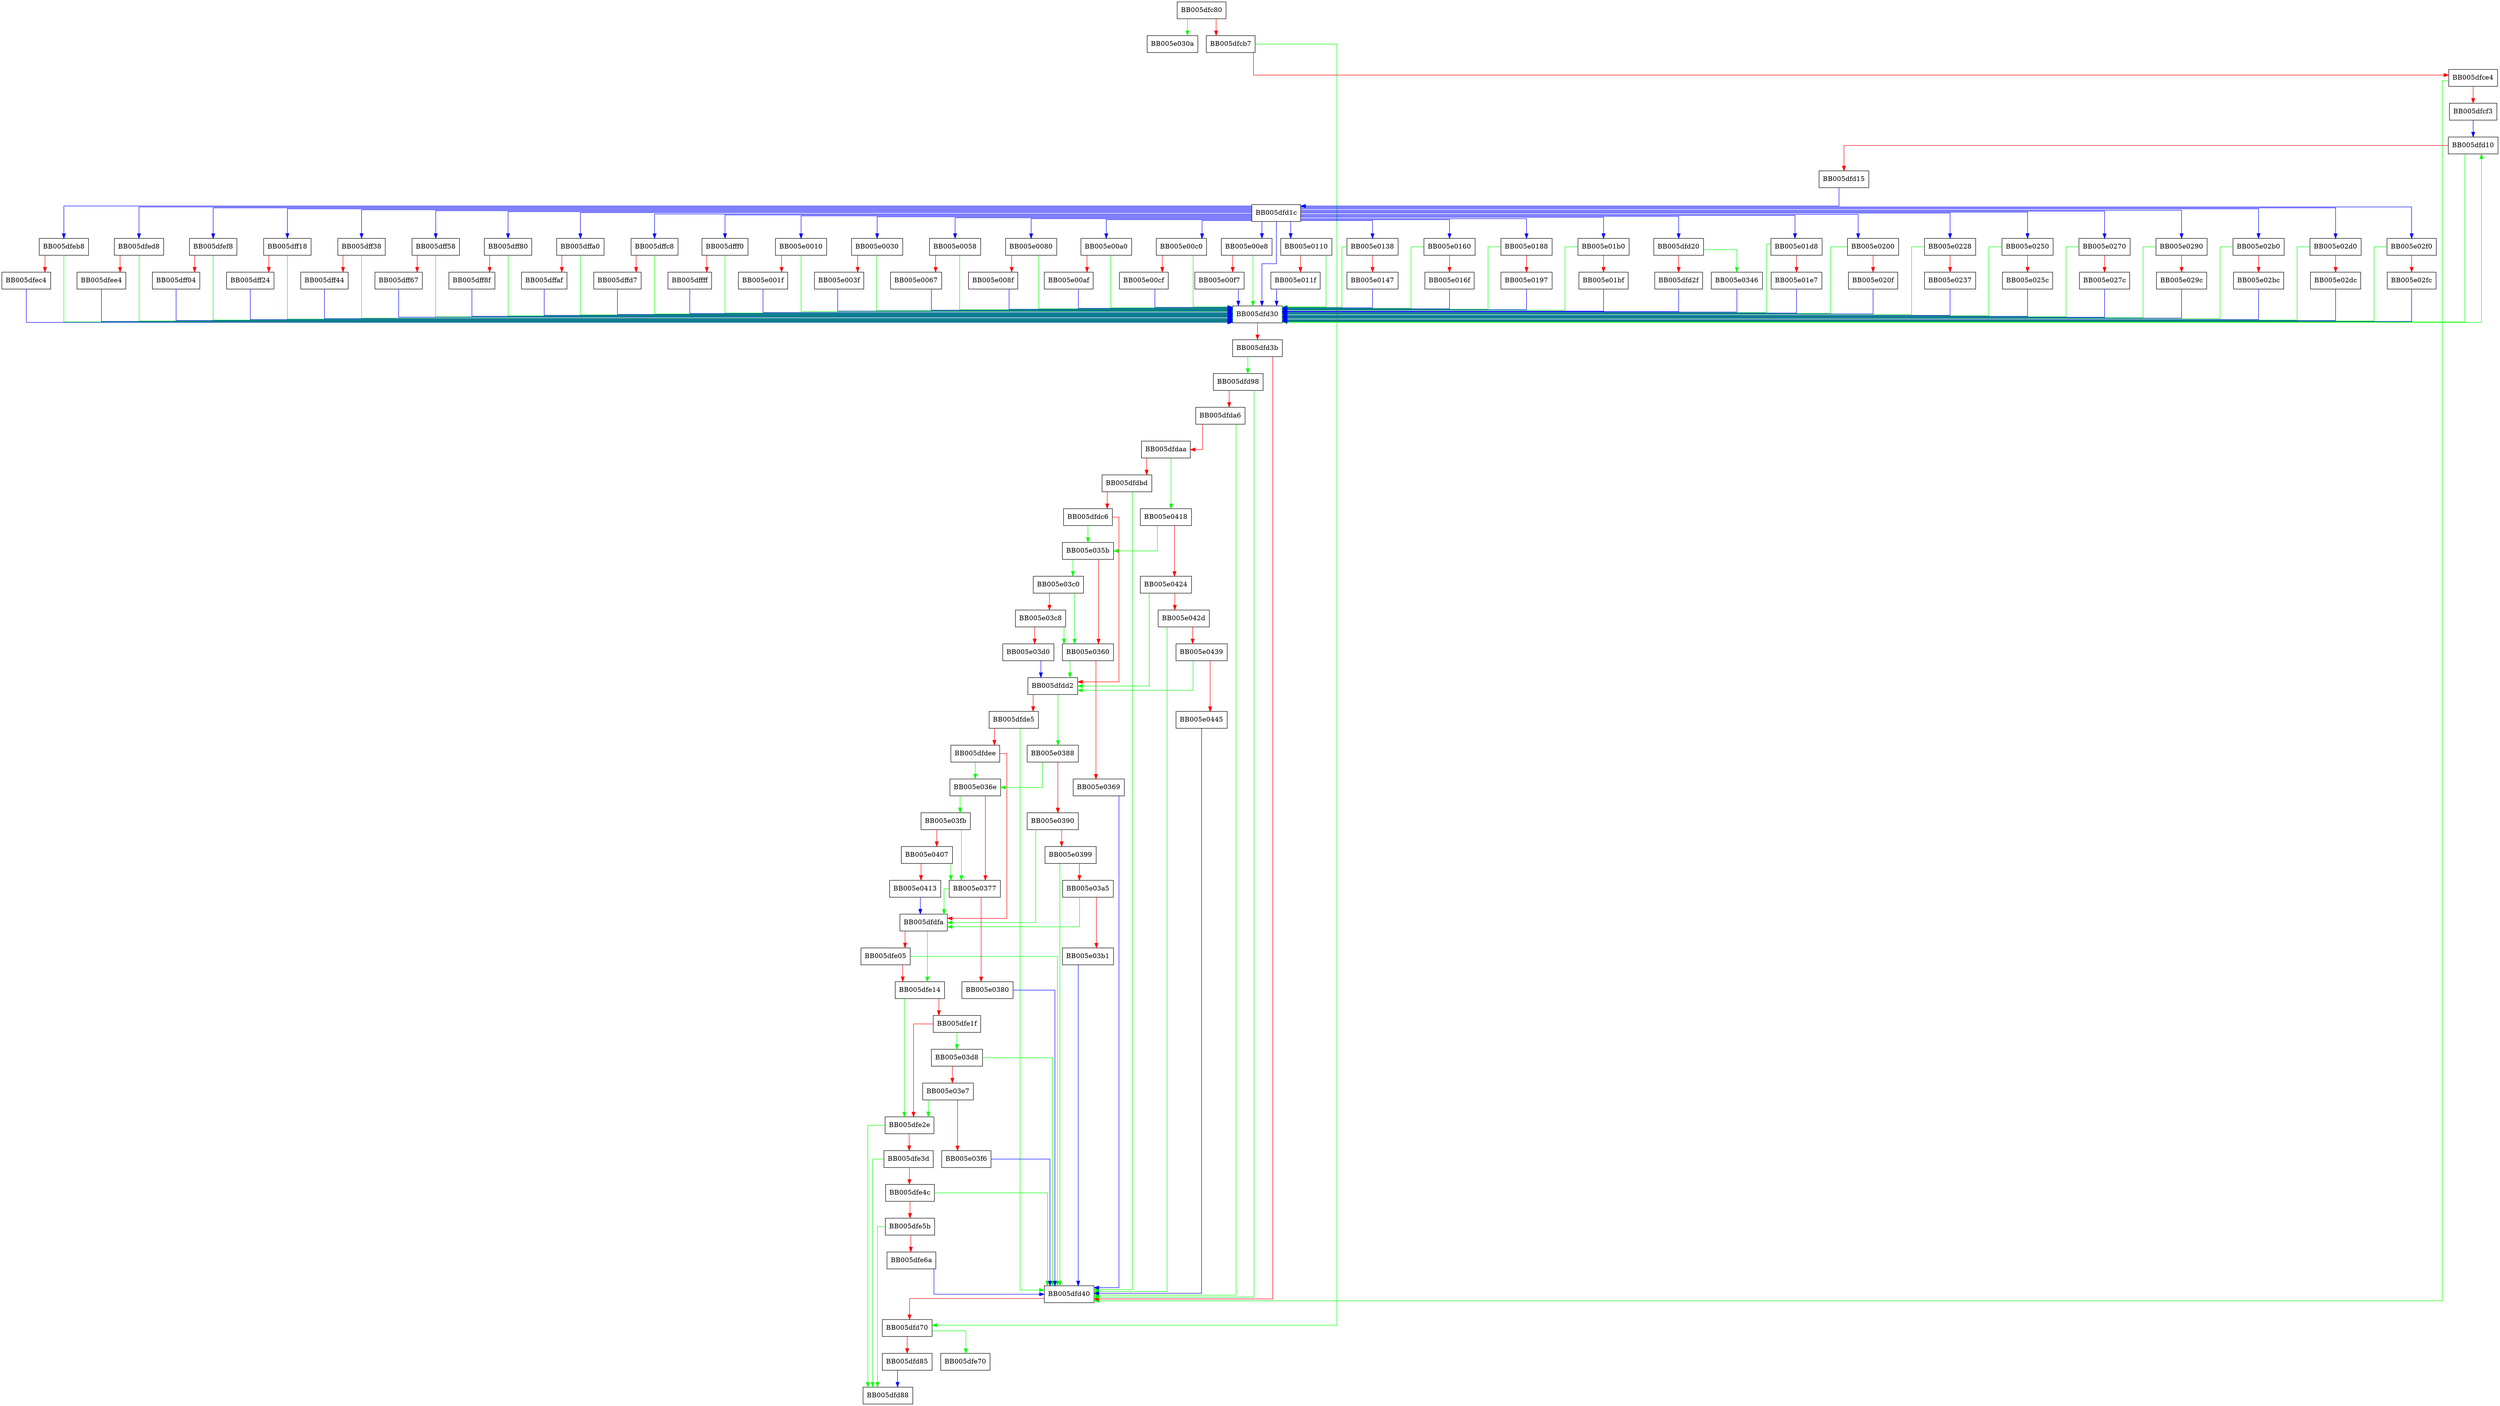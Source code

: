digraph evp_signature_from_algorithm {
  node [shape="box"];
  graph [splines=ortho];
  BB005dfc80 -> BB005e030a [color="green"];
  BB005dfc80 -> BB005dfcb7 [color="red"];
  BB005dfcb7 -> BB005dfd70 [color="green"];
  BB005dfcb7 -> BB005dfce4 [color="red"];
  BB005dfce4 -> BB005dfd40 [color="green"];
  BB005dfce4 -> BB005dfcf3 [color="red"];
  BB005dfcf3 -> BB005dfd10 [color="blue"];
  BB005dfd10 -> BB005dfd30 [color="green"];
  BB005dfd10 -> BB005dfd15 [color="red"];
  BB005dfd15 -> BB005dfd1c [color="blue"];
  BB005dfd1c -> BB005dfd30 [color="blue"];
  BB005dfd1c -> BB005dfeb8 [color="blue"];
  BB005dfd1c -> BB005dfed8 [color="blue"];
  BB005dfd1c -> BB005dfef8 [color="blue"];
  BB005dfd1c -> BB005dff18 [color="blue"];
  BB005dfd1c -> BB005dff38 [color="blue"];
  BB005dfd1c -> BB005dff58 [color="blue"];
  BB005dfd1c -> BB005dff80 [color="blue"];
  BB005dfd1c -> BB005dffa0 [color="blue"];
  BB005dfd1c -> BB005dffc8 [color="blue"];
  BB005dfd1c -> BB005dfff0 [color="blue"];
  BB005dfd1c -> BB005e0010 [color="blue"];
  BB005dfd1c -> BB005e0030 [color="blue"];
  BB005dfd1c -> BB005e0058 [color="blue"];
  BB005dfd1c -> BB005e0080 [color="blue"];
  BB005dfd1c -> BB005e00a0 [color="blue"];
  BB005dfd1c -> BB005e00c0 [color="blue"];
  BB005dfd1c -> BB005e00e8 [color="blue"];
  BB005dfd1c -> BB005e0110 [color="blue"];
  BB005dfd1c -> BB005e0138 [color="blue"];
  BB005dfd1c -> BB005e0160 [color="blue"];
  BB005dfd1c -> BB005e0188 [color="blue"];
  BB005dfd1c -> BB005e01b0 [color="blue"];
  BB005dfd1c -> BB005dfd20 [color="blue"];
  BB005dfd1c -> BB005e01d8 [color="blue"];
  BB005dfd1c -> BB005e0200 [color="blue"];
  BB005dfd1c -> BB005e0228 [color="blue"];
  BB005dfd1c -> BB005e0250 [color="blue"];
  BB005dfd1c -> BB005e0270 [color="blue"];
  BB005dfd1c -> BB005e0290 [color="blue"];
  BB005dfd1c -> BB005e02b0 [color="blue"];
  BB005dfd1c -> BB005e02d0 [color="blue"];
  BB005dfd1c -> BB005e02f0 [color="blue"];
  BB005dfd20 -> BB005e0346 [color="green"];
  BB005dfd20 -> BB005dfd2f [color="red"];
  BB005dfd2f -> BB005dfd30 [color="blue"];
  BB005dfd30 -> BB005dfd10 [color="green"];
  BB005dfd30 -> BB005dfd3b [color="red"];
  BB005dfd3b -> BB005dfd98 [color="green"];
  BB005dfd3b -> BB005dfd40 [color="red"];
  BB005dfd40 -> BB005dfd70 [color="red"];
  BB005dfd70 -> BB005dfe70 [color="green"];
  BB005dfd70 -> BB005dfd85 [color="red"];
  BB005dfd85 -> BB005dfd88 [color="blue"];
  BB005dfd98 -> BB005dfd40 [color="green"];
  BB005dfd98 -> BB005dfda6 [color="red"];
  BB005dfda6 -> BB005dfd40 [color="green"];
  BB005dfda6 -> BB005dfdaa [color="red"];
  BB005dfdaa -> BB005e0418 [color="green"];
  BB005dfdaa -> BB005dfdbd [color="red"];
  BB005dfdbd -> BB005dfd40 [color="green"];
  BB005dfdbd -> BB005dfdc6 [color="red"];
  BB005dfdc6 -> BB005e035b [color="green"];
  BB005dfdc6 -> BB005dfdd2 [color="red"];
  BB005dfdd2 -> BB005e0388 [color="green"];
  BB005dfdd2 -> BB005dfde5 [color="red"];
  BB005dfde5 -> BB005dfd40 [color="green"];
  BB005dfde5 -> BB005dfdee [color="red"];
  BB005dfdee -> BB005e036e [color="green"];
  BB005dfdee -> BB005dfdfa [color="red"];
  BB005dfdfa -> BB005dfe14 [color="green"];
  BB005dfdfa -> BB005dfe05 [color="red"];
  BB005dfe05 -> BB005dfd40 [color="green"];
  BB005dfe05 -> BB005dfe14 [color="red"];
  BB005dfe14 -> BB005dfe2e [color="green"];
  BB005dfe14 -> BB005dfe1f [color="red"];
  BB005dfe1f -> BB005e03d8 [color="green"];
  BB005dfe1f -> BB005dfe2e [color="red"];
  BB005dfe2e -> BB005dfd88 [color="green"];
  BB005dfe2e -> BB005dfe3d [color="red"];
  BB005dfe3d -> BB005dfd88 [color="green"];
  BB005dfe3d -> BB005dfe4c [color="red"];
  BB005dfe4c -> BB005dfd40 [color="green"];
  BB005dfe4c -> BB005dfe5b [color="red"];
  BB005dfe5b -> BB005dfd88 [color="green"];
  BB005dfe5b -> BB005dfe6a [color="red"];
  BB005dfe6a -> BB005dfd40 [color="blue"];
  BB005dfeb8 -> BB005dfd30 [color="green"];
  BB005dfeb8 -> BB005dfec4 [color="red"];
  BB005dfec4 -> BB005dfd30 [color="blue"];
  BB005dfed8 -> BB005dfd30 [color="green"];
  BB005dfed8 -> BB005dfee4 [color="red"];
  BB005dfee4 -> BB005dfd30 [color="blue"];
  BB005dfef8 -> BB005dfd30 [color="green"];
  BB005dfef8 -> BB005dff04 [color="red"];
  BB005dff04 -> BB005dfd30 [color="blue"];
  BB005dff18 -> BB005dfd30 [color="green"];
  BB005dff18 -> BB005dff24 [color="red"];
  BB005dff24 -> BB005dfd30 [color="blue"];
  BB005dff38 -> BB005dfd30 [color="green"];
  BB005dff38 -> BB005dff44 [color="red"];
  BB005dff44 -> BB005dfd30 [color="blue"];
  BB005dff58 -> BB005dfd30 [color="green"];
  BB005dff58 -> BB005dff67 [color="red"];
  BB005dff67 -> BB005dfd30 [color="blue"];
  BB005dff80 -> BB005dfd30 [color="green"];
  BB005dff80 -> BB005dff8f [color="red"];
  BB005dff8f -> BB005dfd30 [color="blue"];
  BB005dffa0 -> BB005dfd30 [color="green"];
  BB005dffa0 -> BB005dffaf [color="red"];
  BB005dffaf -> BB005dfd30 [color="blue"];
  BB005dffc8 -> BB005dfd30 [color="green"];
  BB005dffc8 -> BB005dffd7 [color="red"];
  BB005dffd7 -> BB005dfd30 [color="blue"];
  BB005dfff0 -> BB005dfd30 [color="green"];
  BB005dfff0 -> BB005dffff [color="red"];
  BB005dffff -> BB005dfd30 [color="blue"];
  BB005e0010 -> BB005dfd30 [color="green"];
  BB005e0010 -> BB005e001f [color="red"];
  BB005e001f -> BB005dfd30 [color="blue"];
  BB005e0030 -> BB005dfd30 [color="green"];
  BB005e0030 -> BB005e003f [color="red"];
  BB005e003f -> BB005dfd30 [color="blue"];
  BB005e0058 -> BB005dfd30 [color="green"];
  BB005e0058 -> BB005e0067 [color="red"];
  BB005e0067 -> BB005dfd30 [color="blue"];
  BB005e0080 -> BB005dfd30 [color="green"];
  BB005e0080 -> BB005e008f [color="red"];
  BB005e008f -> BB005dfd30 [color="blue"];
  BB005e00a0 -> BB005dfd30 [color="green"];
  BB005e00a0 -> BB005e00af [color="red"];
  BB005e00af -> BB005dfd30 [color="blue"];
  BB005e00c0 -> BB005dfd30 [color="green"];
  BB005e00c0 -> BB005e00cf [color="red"];
  BB005e00cf -> BB005dfd30 [color="blue"];
  BB005e00e8 -> BB005dfd30 [color="green"];
  BB005e00e8 -> BB005e00f7 [color="red"];
  BB005e00f7 -> BB005dfd30 [color="blue"];
  BB005e0110 -> BB005dfd30 [color="green"];
  BB005e0110 -> BB005e011f [color="red"];
  BB005e011f -> BB005dfd30 [color="blue"];
  BB005e0138 -> BB005dfd30 [color="green"];
  BB005e0138 -> BB005e0147 [color="red"];
  BB005e0147 -> BB005dfd30 [color="blue"];
  BB005e0160 -> BB005dfd30 [color="green"];
  BB005e0160 -> BB005e016f [color="red"];
  BB005e016f -> BB005dfd30 [color="blue"];
  BB005e0188 -> BB005dfd30 [color="green"];
  BB005e0188 -> BB005e0197 [color="red"];
  BB005e0197 -> BB005dfd30 [color="blue"];
  BB005e01b0 -> BB005dfd30 [color="green"];
  BB005e01b0 -> BB005e01bf [color="red"];
  BB005e01bf -> BB005dfd30 [color="blue"];
  BB005e01d8 -> BB005dfd30 [color="green"];
  BB005e01d8 -> BB005e01e7 [color="red"];
  BB005e01e7 -> BB005dfd30 [color="blue"];
  BB005e0200 -> BB005dfd30 [color="green"];
  BB005e0200 -> BB005e020f [color="red"];
  BB005e020f -> BB005dfd30 [color="blue"];
  BB005e0228 -> BB005dfd30 [color="green"];
  BB005e0228 -> BB005e0237 [color="red"];
  BB005e0237 -> BB005dfd30 [color="blue"];
  BB005e0250 -> BB005dfd30 [color="green"];
  BB005e0250 -> BB005e025c [color="red"];
  BB005e025c -> BB005dfd30 [color="blue"];
  BB005e0270 -> BB005dfd30 [color="green"];
  BB005e0270 -> BB005e027c [color="red"];
  BB005e027c -> BB005dfd30 [color="blue"];
  BB005e0290 -> BB005dfd30 [color="green"];
  BB005e0290 -> BB005e029c [color="red"];
  BB005e029c -> BB005dfd30 [color="blue"];
  BB005e02b0 -> BB005dfd30 [color="green"];
  BB005e02b0 -> BB005e02bc [color="red"];
  BB005e02bc -> BB005dfd30 [color="blue"];
  BB005e02d0 -> BB005dfd30 [color="green"];
  BB005e02d0 -> BB005e02dc [color="red"];
  BB005e02dc -> BB005dfd30 [color="blue"];
  BB005e02f0 -> BB005dfd30 [color="green"];
  BB005e02f0 -> BB005e02fc [color="red"];
  BB005e02fc -> BB005dfd30 [color="blue"];
  BB005e0346 -> BB005dfd30 [color="blue"];
  BB005e035b -> BB005e03c0 [color="green"];
  BB005e035b -> BB005e0360 [color="red"];
  BB005e0360 -> BB005dfdd2 [color="green"];
  BB005e0360 -> BB005e0369 [color="red"];
  BB005e0369 -> BB005dfd40 [color="blue"];
  BB005e036e -> BB005e03fb [color="green"];
  BB005e036e -> BB005e0377 [color="red"];
  BB005e0377 -> BB005dfdfa [color="green"];
  BB005e0377 -> BB005e0380 [color="red"];
  BB005e0380 -> BB005dfd40 [color="blue"];
  BB005e0388 -> BB005e036e [color="green"];
  BB005e0388 -> BB005e0390 [color="red"];
  BB005e0390 -> BB005dfdfa [color="green"];
  BB005e0390 -> BB005e0399 [color="red"];
  BB005e0399 -> BB005dfd40 [color="green"];
  BB005e0399 -> BB005e03a5 [color="red"];
  BB005e03a5 -> BB005dfdfa [color="green"];
  BB005e03a5 -> BB005e03b1 [color="red"];
  BB005e03b1 -> BB005dfd40 [color="blue"];
  BB005e03c0 -> BB005e0360 [color="green"];
  BB005e03c0 -> BB005e03c8 [color="red"];
  BB005e03c8 -> BB005e0360 [color="green"];
  BB005e03c8 -> BB005e03d0 [color="red"];
  BB005e03d0 -> BB005dfdd2 [color="blue"];
  BB005e03d8 -> BB005dfd40 [color="green"];
  BB005e03d8 -> BB005e03e7 [color="red"];
  BB005e03e7 -> BB005dfe2e [color="green"];
  BB005e03e7 -> BB005e03f6 [color="red"];
  BB005e03f6 -> BB005dfd40 [color="blue"];
  BB005e03fb -> BB005e0377 [color="green"];
  BB005e03fb -> BB005e0407 [color="red"];
  BB005e0407 -> BB005e0377 [color="green"];
  BB005e0407 -> BB005e0413 [color="red"];
  BB005e0413 -> BB005dfdfa [color="blue"];
  BB005e0418 -> BB005e035b [color="green"];
  BB005e0418 -> BB005e0424 [color="red"];
  BB005e0424 -> BB005dfdd2 [color="green"];
  BB005e0424 -> BB005e042d [color="red"];
  BB005e042d -> BB005dfd40 [color="green"];
  BB005e042d -> BB005e0439 [color="red"];
  BB005e0439 -> BB005dfdd2 [color="green"];
  BB005e0439 -> BB005e0445 [color="red"];
  BB005e0445 -> BB005dfd40 [color="blue"];
}